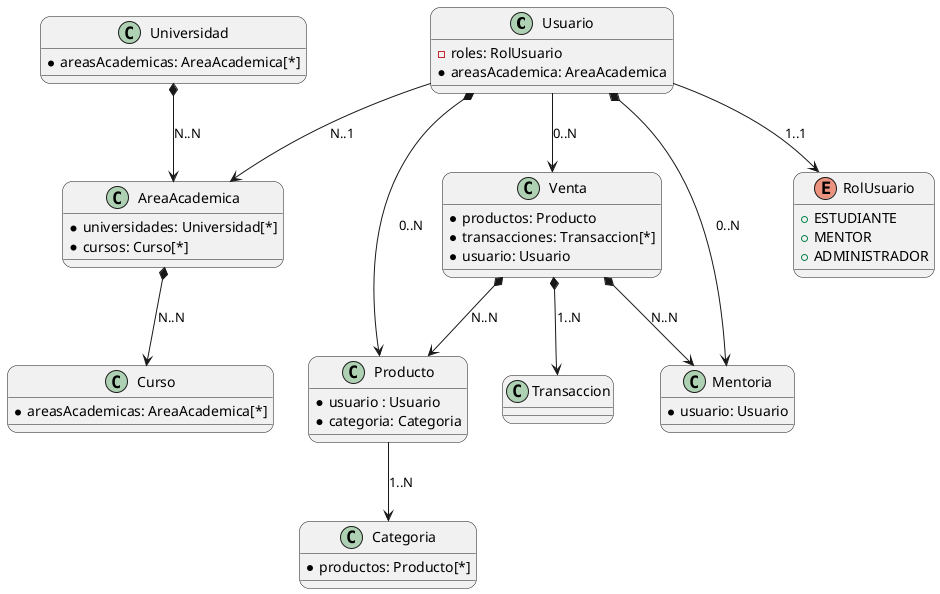 @startuml domain-model-takya
skinparam roundcorner 20
' skinparam Dpi 500
' skinparam linetype ortho
!define ZERO_TO_ONE 0..1
!define ZERO_TO_MANY 0..N
!define ONE_TO_ONE 1..1
!define ONE_TO_TWO 1..2
!define ONE_TO_MANY 1..N
!define MANY_TO_MANY N..N
!define MANY_TO_ONE N..1
!define EMPTY ""

!define compositionRelation(all, part, cardinality) all *--> part: cardinality

!define associationRelation(client, server, cardinality) client --> server: cardinality

!define aggregationRelation(whole, part, cardinality) whole o--> part: cardinality

!define useRelation(user, used, cardinality) user ..> used: cardinality

!define inheritanceRelation(child, parent, cardinality) child <|-- parent: cardinality

class Usuario {
  - roles: RolUsuario
  * areasAcademica: AreaAcademica
}

class AreaAcademica {
  * universidades: Universidad[*]
  * cursos: Curso[*]
}

class Universidad {
  * areasAcademicas: AreaAcademica[*]
}

class Curso {
  * areasAcademicas: AreaAcademica[*]
}

class Venta {
  * productos: Producto
  * transacciones: Transaccion[*]
  * usuario: Usuario
}

class Producto {
  * usuario : Usuario
  * categoria: Categoria
}

class Categoria {
  * productos: Producto[*]
}

class Mentoria {
  * usuario: Usuario
}

class Transaccion {
}

enum RolUsuario {
  + ESTUDIANTE
  + MENTOR
  + ADMINISTRADOR
}

associationRelation(Usuario, RolUsuario, ONE_TO_ONE)
associationRelation(Usuario, AreaAcademica, MANY_TO_ONE)
associationRelation(Producto, Categoria, ONE_TO_MANY)
associationRelation(Usuario, Venta, ZERO_TO_MANY)

compositionRelation(Universidad, AreaAcademica, MANY_TO_MANY)
compositionRelation(AreaAcademica, Curso, MANY_TO_MANY)
compositionRelation(Venta, Producto, MANY_TO_MANY)
compositionRelation(Venta, Transaccion, ONE_TO_MANY)
compositionRelation(Usuario, Mentoria, ZERO_TO_MANY)
compositionRelation(Venta, Mentoria, MANY_TO_MANY)
compositionRelation(Usuario, Producto, ZERO_TO_MANY)

@enduml